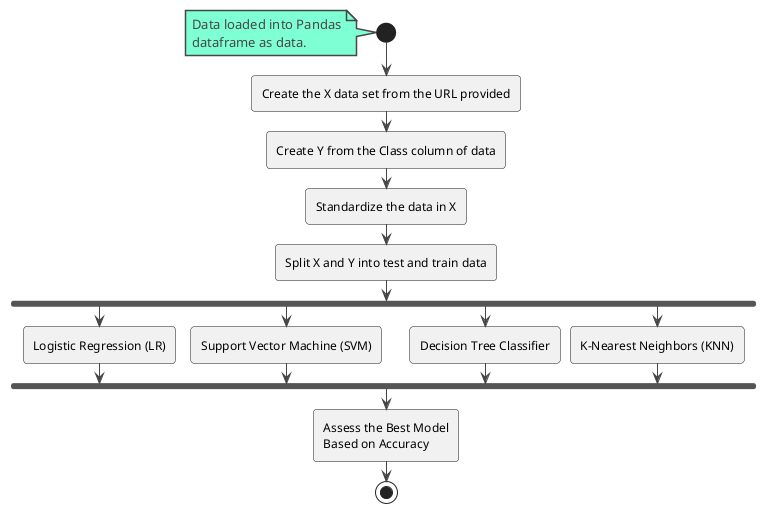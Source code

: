 @startuml
!theme vibrant
start
note
Data loaded into Pandas
dataframe as data.
end note
:Create the X data set from the URL provided;
:Create Y from the Class column of data;
:Standardize the data in X;
:Split X and Y into test and train data;
fork
  :Logistic Regression (LR);
fork again
  :Support Vector Machine (SVM);
fork again
  :Decision Tree Classifier;
fork again
  :K-Nearest Neighbors (KNN);
end fork
:Assess the Best Model
Based on Accuracy;
stop
@enduml
